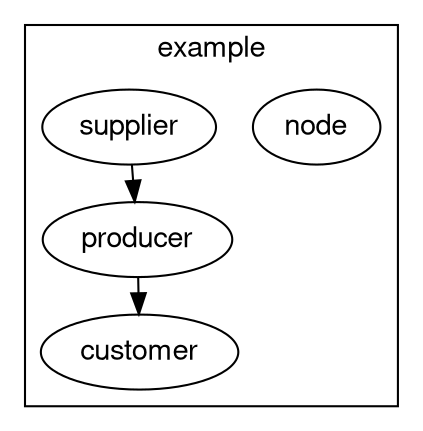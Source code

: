 digraph unix {
  graph [ dpi = 75 ]; 
  graph [nodesep = 0.25; ranksep=0.25];
  fontname="Helvetica,Arial,sans-serif"
  node [fontname="Helvetica,Arial,sans-serif"]
  edge [fontname="Helvetica,Arial,sans-serif"]
  subgraph cluster_example_4 {
    label = "example"; // scope
    node_3 [
      label = "node"; // node
    ];
    supplier_4 [
      label = "supplier"; // node
    ];
    producer_5 [
      label = "producer"; // node
    ];
    customer_6 [
      label = "customer"; // node
    ];
    
  }
  "supplier_4" -> "producer_5";
  "producer_5" -> "customer_6";
}
